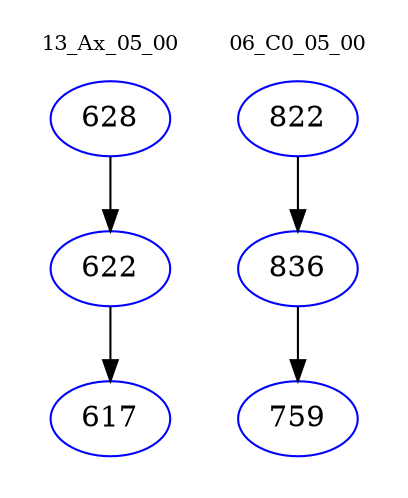 digraph{
subgraph cluster_0 {
color = white
label = "13_Ax_05_00";
fontsize=10;
T0_628 [label="628", color="blue"]
T0_628 -> T0_622 [color="black"]
T0_622 [label="622", color="blue"]
T0_622 -> T0_617 [color="black"]
T0_617 [label="617", color="blue"]
}
subgraph cluster_1 {
color = white
label = "06_C0_05_00";
fontsize=10;
T1_822 [label="822", color="blue"]
T1_822 -> T1_836 [color="black"]
T1_836 [label="836", color="blue"]
T1_836 -> T1_759 [color="black"]
T1_759 [label="759", color="blue"]
}
}
